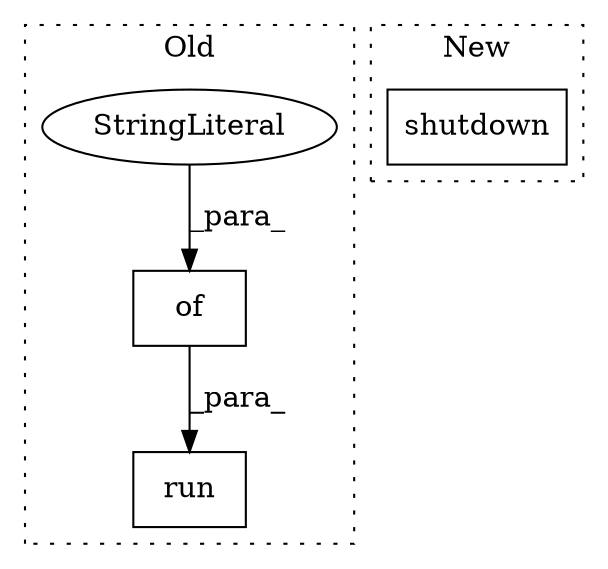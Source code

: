 digraph G {
subgraph cluster0 {
1 [label="run" a="32" s="4332,4610" l="4,1" shape="box"];
3 [label="of" a="32" s="4350,4388" l="3,1" shape="box"];
4 [label="StringLiteral" a="45" s="4353" l="20" shape="ellipse"];
label = "Old";
style="dotted";
}
subgraph cluster1 {
2 [label="shutdown" a="32" s="5509" l="10" shape="box"];
label = "New";
style="dotted";
}
3 -> 1 [label="_para_"];
4 -> 3 [label="_para_"];
}